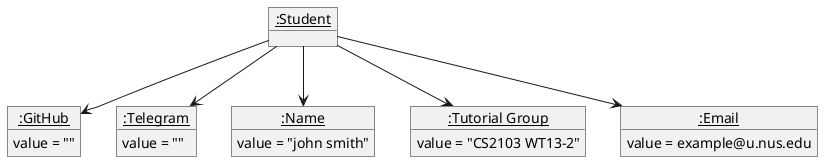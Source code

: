 @startuml
'https://plantuml.com/object-diagram

object "__:Student__" as student
object "__:GitHub__" as gitHub
object "__:Telegram__" as telegram
object "__:Name__" as name
object "__:Tutorial Group__" as tg
object "__:Email__" as email

gitHub : value = ""
telegram : value = ""
name : value = "john smith"
tg : value = "CS2103 WT13-2"
email : value = example@u.nus.edu

student --> tg
student --> name
student --> gitHub
student --> telegram
student --> email
@enduml
